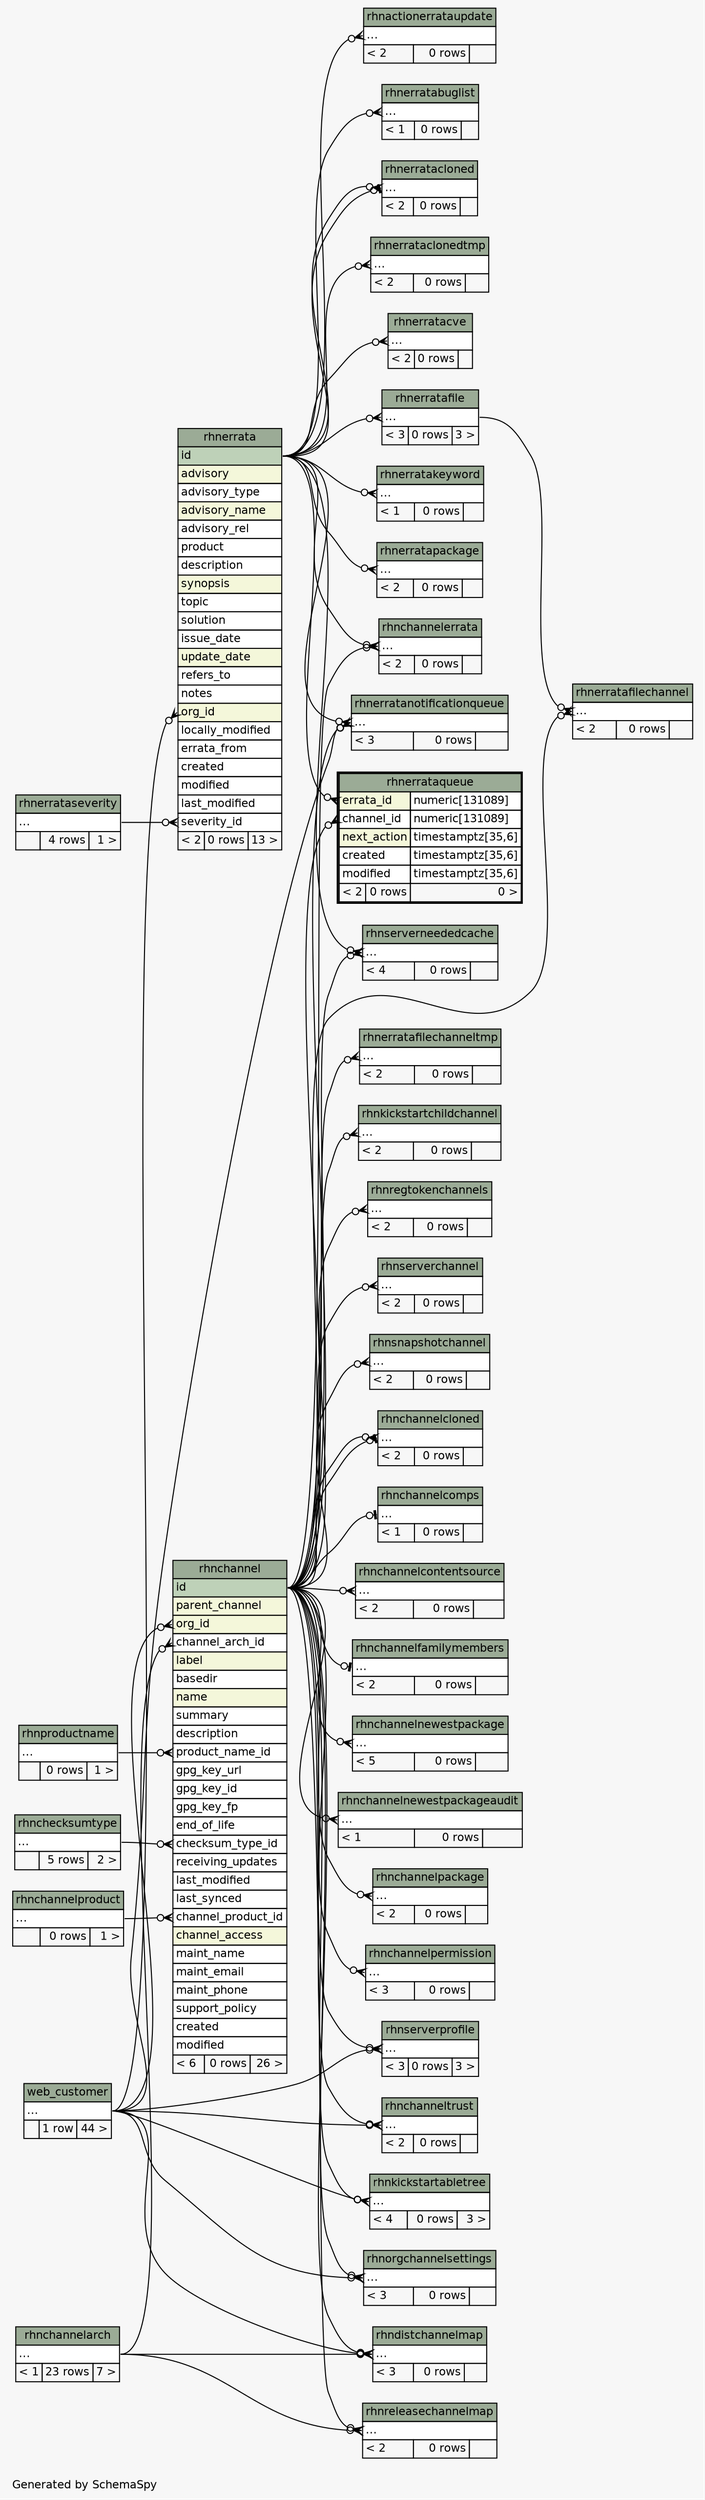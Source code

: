 // dot 2.26.0 on Linux 2.6.32-696.6.3.el6.x86_64
// SchemaSpy rev 590
digraph "twoDegreesRelationshipsDiagram" {
  graph [
    rankdir="RL"
    bgcolor="#f7f7f7"
    label="\nGenerated by SchemaSpy"
    labeljust="l"
    nodesep="0.18"
    ranksep="0.46"
    fontname="Helvetica"
    fontsize="11"
  ];
  node [
    fontname="Helvetica"
    fontsize="11"
    shape="plaintext"
  ];
  edge [
    arrowsize="0.8"
  ];
  "rhnactionerrataupdate":"elipses":w -> "rhnerrata":"id":e [arrowhead=none dir=back arrowtail=crowodot];
  "rhnchannel":"channel_arch_id":w -> "rhnchannelarch":"elipses":e [arrowhead=none dir=back arrowtail=crowodot];
  "rhnchannel":"channel_product_id":w -> "rhnchannelproduct":"elipses":e [arrowhead=none dir=back arrowtail=crowodot];
  "rhnchannel":"checksum_type_id":w -> "rhnchecksumtype":"elipses":e [arrowhead=none dir=back arrowtail=crowodot];
  "rhnchannel":"org_id":w -> "web_customer":"elipses":e [arrowhead=none dir=back arrowtail=crowodot];
  "rhnchannel":"product_name_id":w -> "rhnproductname":"elipses":e [arrowhead=none dir=back arrowtail=crowodot];
  "rhnchannelcloned":"elipses":w -> "rhnchannel":"id":e [arrowhead=none dir=back arrowtail=teeodot];
  "rhnchannelcloned":"elipses":w -> "rhnchannel":"id":e [arrowhead=none dir=back arrowtail=crowodot];
  "rhnchannelcomps":"elipses":w -> "rhnchannel":"id":e [arrowhead=none dir=back arrowtail=teeodot];
  "rhnchannelcontentsource":"elipses":w -> "rhnchannel":"id":e [arrowhead=none dir=back arrowtail=crowodot];
  "rhnchannelerrata":"elipses":w -> "rhnchannel":"id":e [arrowhead=none dir=back arrowtail=crowodot];
  "rhnchannelerrata":"elipses":w -> "rhnerrata":"id":e [arrowhead=none dir=back arrowtail=crowodot];
  "rhnchannelfamilymembers":"elipses":w -> "rhnchannel":"id":e [arrowhead=none dir=back arrowtail=teeodot];
  "rhnchannelnewestpackage":"elipses":w -> "rhnchannel":"id":e [arrowhead=none dir=back arrowtail=crowodot];
  "rhnchannelnewestpackageaudit":"elipses":w -> "rhnchannel":"id":e [arrowhead=none dir=back arrowtail=crowodot];
  "rhnchannelpackage":"elipses":w -> "rhnchannel":"id":e [arrowhead=none dir=back arrowtail=crowodot];
  "rhnchannelpermission":"elipses":w -> "rhnchannel":"id":e [arrowhead=none dir=back arrowtail=crowodot];
  "rhnchanneltrust":"elipses":w -> "rhnchannel":"id":e [arrowhead=none dir=back arrowtail=crowodot];
  "rhnchanneltrust":"elipses":w -> "web_customer":"elipses":e [arrowhead=none dir=back arrowtail=crowodot];
  "rhndistchannelmap":"elipses":w -> "rhnchannelarch":"elipses":e [arrowhead=none dir=back arrowtail=crowodot];
  "rhndistchannelmap":"elipses":w -> "rhnchannel":"id":e [arrowhead=none dir=back arrowtail=crowodot];
  "rhndistchannelmap":"elipses":w -> "web_customer":"elipses":e [arrowhead=none dir=back arrowtail=crowodot];
  "rhnerrata":"org_id":w -> "web_customer":"elipses":e [arrowhead=none dir=back arrowtail=crowodot];
  "rhnerrata":"severity_id":w -> "rhnerrataseverity":"elipses":e [arrowhead=none dir=back arrowtail=crowodot];
  "rhnerratabuglist":"elipses":w -> "rhnerrata":"id":e [arrowhead=none dir=back arrowtail=crowodot];
  "rhnerratacloned":"elipses":w -> "rhnerrata":"id":e [arrowhead=none dir=back arrowtail=teeodot];
  "rhnerratacloned":"elipses":w -> "rhnerrata":"id":e [arrowhead=none dir=back arrowtail=crowodot];
  "rhnerrataclonedtmp":"elipses":w -> "rhnerrata":"id":e [arrowhead=none dir=back arrowtail=crowodot];
  "rhnerratacve":"elipses":w -> "rhnerrata":"id":e [arrowhead=none dir=back arrowtail=crowodot];
  "rhnerratafile":"elipses":w -> "rhnerrata":"id":e [arrowhead=none dir=back arrowtail=crowodot];
  "rhnerratafilechannel":"elipses":w -> "rhnchannel":"id":e [arrowhead=none dir=back arrowtail=crowodot];
  "rhnerratafilechannel":"elipses":w -> "rhnerratafile":"elipses":e [arrowhead=none dir=back arrowtail=crowodot];
  "rhnerratafilechanneltmp":"elipses":w -> "rhnchannel":"id":e [arrowhead=none dir=back arrowtail=crowodot];
  "rhnerratakeyword":"elipses":w -> "rhnerrata":"id":e [arrowhead=none dir=back arrowtail=crowodot];
  "rhnerratanotificationqueue":"elipses":w -> "rhnchannel":"id":e [arrowhead=none dir=back arrowtail=crowodot];
  "rhnerratanotificationqueue":"elipses":w -> "rhnerrata":"id":e [arrowhead=none dir=back arrowtail=crowodot];
  "rhnerratanotificationqueue":"elipses":w -> "web_customer":"elipses":e [arrowhead=none dir=back arrowtail=crowodot];
  "rhnerratapackage":"elipses":w -> "rhnerrata":"id":e [arrowhead=none dir=back arrowtail=crowodot];
  "rhnerrataqueue":"channel_id":w -> "rhnchannel":"id":e [arrowhead=none dir=back arrowtail=crowodot];
  "rhnerrataqueue":"errata_id":w -> "rhnerrata":"id":e [arrowhead=none dir=back arrowtail=crowodot];
  "rhnkickstartabletree":"elipses":w -> "rhnchannel":"id":e [arrowhead=none dir=back arrowtail=crowodot];
  "rhnkickstartabletree":"elipses":w -> "web_customer":"elipses":e [arrowhead=none dir=back arrowtail=crowodot];
  "rhnkickstartchildchannel":"elipses":w -> "rhnchannel":"id":e [arrowhead=none dir=back arrowtail=crowodot];
  "rhnorgchannelsettings":"elipses":w -> "rhnchannel":"id":e [arrowhead=none dir=back arrowtail=crowodot];
  "rhnorgchannelsettings":"elipses":w -> "web_customer":"elipses":e [arrowhead=none dir=back arrowtail=crowodot];
  "rhnregtokenchannels":"elipses":w -> "rhnchannel":"id":e [arrowhead=none dir=back arrowtail=crowodot];
  "rhnreleasechannelmap":"elipses":w -> "rhnchannelarch":"elipses":e [arrowhead=none dir=back arrowtail=crowodot];
  "rhnreleasechannelmap":"elipses":w -> "rhnchannel":"id":e [arrowhead=none dir=back arrowtail=crowodot];
  "rhnserverchannel":"elipses":w -> "rhnchannel":"id":e [arrowhead=none dir=back arrowtail=crowodot];
  "rhnserverneededcache":"elipses":w -> "rhnchannel":"id":e [arrowhead=none dir=back arrowtail=crowodot];
  "rhnserverneededcache":"elipses":w -> "rhnerrata":"id":e [arrowhead=none dir=back arrowtail=crowodot];
  "rhnserverprofile":"elipses":w -> "rhnchannel":"id":e [arrowhead=none dir=back arrowtail=crowodot];
  "rhnserverprofile":"elipses":w -> "web_customer":"elipses":e [arrowhead=none dir=back arrowtail=crowodot];
  "rhnsnapshotchannel":"elipses":w -> "rhnchannel":"id":e [arrowhead=none dir=back arrowtail=crowodot];
  "rhnactionerrataupdate" [
    label=<
    <TABLE BORDER="0" CELLBORDER="1" CELLSPACING="0" BGCOLOR="#ffffff">
      <TR><TD COLSPAN="3" BGCOLOR="#9bab96" ALIGN="CENTER">rhnactionerrataupdate</TD></TR>
      <TR><TD PORT="elipses" COLSPAN="3" ALIGN="LEFT">...</TD></TR>
      <TR><TD ALIGN="LEFT" BGCOLOR="#f7f7f7">&lt; 2</TD><TD ALIGN="RIGHT" BGCOLOR="#f7f7f7">0 rows</TD><TD ALIGN="RIGHT" BGCOLOR="#f7f7f7">  </TD></TR>
    </TABLE>>
    URL="rhnactionerrataupdate.html"
    tooltip="rhnactionerrataupdate"
  ];
  "rhnchannel" [
    label=<
    <TABLE BORDER="0" CELLBORDER="1" CELLSPACING="0" BGCOLOR="#ffffff">
      <TR><TD COLSPAN="3" BGCOLOR="#9bab96" ALIGN="CENTER">rhnchannel</TD></TR>
      <TR><TD PORT="id" COLSPAN="3" BGCOLOR="#bed1b8" ALIGN="LEFT">id</TD></TR>
      <TR><TD PORT="parent_channel" COLSPAN="3" BGCOLOR="#f4f7da" ALIGN="LEFT">parent_channel</TD></TR>
      <TR><TD PORT="org_id" COLSPAN="3" BGCOLOR="#f4f7da" ALIGN="LEFT">org_id</TD></TR>
      <TR><TD PORT="channel_arch_id" COLSPAN="3" ALIGN="LEFT">channel_arch_id</TD></TR>
      <TR><TD PORT="label" COLSPAN="3" BGCOLOR="#f4f7da" ALIGN="LEFT">label</TD></TR>
      <TR><TD PORT="basedir" COLSPAN="3" ALIGN="LEFT">basedir</TD></TR>
      <TR><TD PORT="name" COLSPAN="3" BGCOLOR="#f4f7da" ALIGN="LEFT">name</TD></TR>
      <TR><TD PORT="summary" COLSPAN="3" ALIGN="LEFT">summary</TD></TR>
      <TR><TD PORT="description" COLSPAN="3" ALIGN="LEFT">description</TD></TR>
      <TR><TD PORT="product_name_id" COLSPAN="3" ALIGN="LEFT">product_name_id</TD></TR>
      <TR><TD PORT="gpg_key_url" COLSPAN="3" ALIGN="LEFT">gpg_key_url</TD></TR>
      <TR><TD PORT="gpg_key_id" COLSPAN="3" ALIGN="LEFT">gpg_key_id</TD></TR>
      <TR><TD PORT="gpg_key_fp" COLSPAN="3" ALIGN="LEFT">gpg_key_fp</TD></TR>
      <TR><TD PORT="end_of_life" COLSPAN="3" ALIGN="LEFT">end_of_life</TD></TR>
      <TR><TD PORT="checksum_type_id" COLSPAN="3" ALIGN="LEFT">checksum_type_id</TD></TR>
      <TR><TD PORT="receiving_updates" COLSPAN="3" ALIGN="LEFT">receiving_updates</TD></TR>
      <TR><TD PORT="last_modified" COLSPAN="3" ALIGN="LEFT">last_modified</TD></TR>
      <TR><TD PORT="last_synced" COLSPAN="3" ALIGN="LEFT">last_synced</TD></TR>
      <TR><TD PORT="channel_product_id" COLSPAN="3" ALIGN="LEFT">channel_product_id</TD></TR>
      <TR><TD PORT="channel_access" COLSPAN="3" BGCOLOR="#f4f7da" ALIGN="LEFT">channel_access</TD></TR>
      <TR><TD PORT="maint_name" COLSPAN="3" ALIGN="LEFT">maint_name</TD></TR>
      <TR><TD PORT="maint_email" COLSPAN="3" ALIGN="LEFT">maint_email</TD></TR>
      <TR><TD PORT="maint_phone" COLSPAN="3" ALIGN="LEFT">maint_phone</TD></TR>
      <TR><TD PORT="support_policy" COLSPAN="3" ALIGN="LEFT">support_policy</TD></TR>
      <TR><TD PORT="created" COLSPAN="3" ALIGN="LEFT">created</TD></TR>
      <TR><TD PORT="modified" COLSPAN="3" ALIGN="LEFT">modified</TD></TR>
      <TR><TD ALIGN="LEFT" BGCOLOR="#f7f7f7">&lt; 6</TD><TD ALIGN="RIGHT" BGCOLOR="#f7f7f7">0 rows</TD><TD ALIGN="RIGHT" BGCOLOR="#f7f7f7">26 &gt;</TD></TR>
    </TABLE>>
    URL="rhnchannel.html"
    tooltip="rhnchannel"
  ];
  "rhnchannelarch" [
    label=<
    <TABLE BORDER="0" CELLBORDER="1" CELLSPACING="0" BGCOLOR="#ffffff">
      <TR><TD COLSPAN="3" BGCOLOR="#9bab96" ALIGN="CENTER">rhnchannelarch</TD></TR>
      <TR><TD PORT="elipses" COLSPAN="3" ALIGN="LEFT">...</TD></TR>
      <TR><TD ALIGN="LEFT" BGCOLOR="#f7f7f7">&lt; 1</TD><TD ALIGN="RIGHT" BGCOLOR="#f7f7f7">23 rows</TD><TD ALIGN="RIGHT" BGCOLOR="#f7f7f7">7 &gt;</TD></TR>
    </TABLE>>
    URL="rhnchannelarch.html"
    tooltip="rhnchannelarch"
  ];
  "rhnchannelcloned" [
    label=<
    <TABLE BORDER="0" CELLBORDER="1" CELLSPACING="0" BGCOLOR="#ffffff">
      <TR><TD COLSPAN="3" BGCOLOR="#9bab96" ALIGN="CENTER">rhnchannelcloned</TD></TR>
      <TR><TD PORT="elipses" COLSPAN="3" ALIGN="LEFT">...</TD></TR>
      <TR><TD ALIGN="LEFT" BGCOLOR="#f7f7f7">&lt; 2</TD><TD ALIGN="RIGHT" BGCOLOR="#f7f7f7">0 rows</TD><TD ALIGN="RIGHT" BGCOLOR="#f7f7f7">  </TD></TR>
    </TABLE>>
    URL="rhnchannelcloned.html"
    tooltip="rhnchannelcloned"
  ];
  "rhnchannelcomps" [
    label=<
    <TABLE BORDER="0" CELLBORDER="1" CELLSPACING="0" BGCOLOR="#ffffff">
      <TR><TD COLSPAN="3" BGCOLOR="#9bab96" ALIGN="CENTER">rhnchannelcomps</TD></TR>
      <TR><TD PORT="elipses" COLSPAN="3" ALIGN="LEFT">...</TD></TR>
      <TR><TD ALIGN="LEFT" BGCOLOR="#f7f7f7">&lt; 1</TD><TD ALIGN="RIGHT" BGCOLOR="#f7f7f7">0 rows</TD><TD ALIGN="RIGHT" BGCOLOR="#f7f7f7">  </TD></TR>
    </TABLE>>
    URL="rhnchannelcomps.html"
    tooltip="rhnchannelcomps"
  ];
  "rhnchannelcontentsource" [
    label=<
    <TABLE BORDER="0" CELLBORDER="1" CELLSPACING="0" BGCOLOR="#ffffff">
      <TR><TD COLSPAN="3" BGCOLOR="#9bab96" ALIGN="CENTER">rhnchannelcontentsource</TD></TR>
      <TR><TD PORT="elipses" COLSPAN="3" ALIGN="LEFT">...</TD></TR>
      <TR><TD ALIGN="LEFT" BGCOLOR="#f7f7f7">&lt; 2</TD><TD ALIGN="RIGHT" BGCOLOR="#f7f7f7">0 rows</TD><TD ALIGN="RIGHT" BGCOLOR="#f7f7f7">  </TD></TR>
    </TABLE>>
    URL="rhnchannelcontentsource.html"
    tooltip="rhnchannelcontentsource"
  ];
  "rhnchannelerrata" [
    label=<
    <TABLE BORDER="0" CELLBORDER="1" CELLSPACING="0" BGCOLOR="#ffffff">
      <TR><TD COLSPAN="3" BGCOLOR="#9bab96" ALIGN="CENTER">rhnchannelerrata</TD></TR>
      <TR><TD PORT="elipses" COLSPAN="3" ALIGN="LEFT">...</TD></TR>
      <TR><TD ALIGN="LEFT" BGCOLOR="#f7f7f7">&lt; 2</TD><TD ALIGN="RIGHT" BGCOLOR="#f7f7f7">0 rows</TD><TD ALIGN="RIGHT" BGCOLOR="#f7f7f7">  </TD></TR>
    </TABLE>>
    URL="rhnchannelerrata.html"
    tooltip="rhnchannelerrata"
  ];
  "rhnchannelfamilymembers" [
    label=<
    <TABLE BORDER="0" CELLBORDER="1" CELLSPACING="0" BGCOLOR="#ffffff">
      <TR><TD COLSPAN="3" BGCOLOR="#9bab96" ALIGN="CENTER">rhnchannelfamilymembers</TD></TR>
      <TR><TD PORT="elipses" COLSPAN="3" ALIGN="LEFT">...</TD></TR>
      <TR><TD ALIGN="LEFT" BGCOLOR="#f7f7f7">&lt; 2</TD><TD ALIGN="RIGHT" BGCOLOR="#f7f7f7">0 rows</TD><TD ALIGN="RIGHT" BGCOLOR="#f7f7f7">  </TD></TR>
    </TABLE>>
    URL="rhnchannelfamilymembers.html"
    tooltip="rhnchannelfamilymembers"
  ];
  "rhnchannelnewestpackage" [
    label=<
    <TABLE BORDER="0" CELLBORDER="1" CELLSPACING="0" BGCOLOR="#ffffff">
      <TR><TD COLSPAN="3" BGCOLOR="#9bab96" ALIGN="CENTER">rhnchannelnewestpackage</TD></TR>
      <TR><TD PORT="elipses" COLSPAN="3" ALIGN="LEFT">...</TD></TR>
      <TR><TD ALIGN="LEFT" BGCOLOR="#f7f7f7">&lt; 5</TD><TD ALIGN="RIGHT" BGCOLOR="#f7f7f7">0 rows</TD><TD ALIGN="RIGHT" BGCOLOR="#f7f7f7">  </TD></TR>
    </TABLE>>
    URL="rhnchannelnewestpackage.html"
    tooltip="rhnchannelnewestpackage"
  ];
  "rhnchannelnewestpackageaudit" [
    label=<
    <TABLE BORDER="0" CELLBORDER="1" CELLSPACING="0" BGCOLOR="#ffffff">
      <TR><TD COLSPAN="3" BGCOLOR="#9bab96" ALIGN="CENTER">rhnchannelnewestpackageaudit</TD></TR>
      <TR><TD PORT="elipses" COLSPAN="3" ALIGN="LEFT">...</TD></TR>
      <TR><TD ALIGN="LEFT" BGCOLOR="#f7f7f7">&lt; 1</TD><TD ALIGN="RIGHT" BGCOLOR="#f7f7f7">0 rows</TD><TD ALIGN="RIGHT" BGCOLOR="#f7f7f7">  </TD></TR>
    </TABLE>>
    URL="rhnchannelnewestpackageaudit.html"
    tooltip="rhnchannelnewestpackageaudit"
  ];
  "rhnchannelpackage" [
    label=<
    <TABLE BORDER="0" CELLBORDER="1" CELLSPACING="0" BGCOLOR="#ffffff">
      <TR><TD COLSPAN="3" BGCOLOR="#9bab96" ALIGN="CENTER">rhnchannelpackage</TD></TR>
      <TR><TD PORT="elipses" COLSPAN="3" ALIGN="LEFT">...</TD></TR>
      <TR><TD ALIGN="LEFT" BGCOLOR="#f7f7f7">&lt; 2</TD><TD ALIGN="RIGHT" BGCOLOR="#f7f7f7">0 rows</TD><TD ALIGN="RIGHT" BGCOLOR="#f7f7f7">  </TD></TR>
    </TABLE>>
    URL="rhnchannelpackage.html"
    tooltip="rhnchannelpackage"
  ];
  "rhnchannelpermission" [
    label=<
    <TABLE BORDER="0" CELLBORDER="1" CELLSPACING="0" BGCOLOR="#ffffff">
      <TR><TD COLSPAN="3" BGCOLOR="#9bab96" ALIGN="CENTER">rhnchannelpermission</TD></TR>
      <TR><TD PORT="elipses" COLSPAN="3" ALIGN="LEFT">...</TD></TR>
      <TR><TD ALIGN="LEFT" BGCOLOR="#f7f7f7">&lt; 3</TD><TD ALIGN="RIGHT" BGCOLOR="#f7f7f7">0 rows</TD><TD ALIGN="RIGHT" BGCOLOR="#f7f7f7">  </TD></TR>
    </TABLE>>
    URL="rhnchannelpermission.html"
    tooltip="rhnchannelpermission"
  ];
  "rhnchannelproduct" [
    label=<
    <TABLE BORDER="0" CELLBORDER="1" CELLSPACING="0" BGCOLOR="#ffffff">
      <TR><TD COLSPAN="3" BGCOLOR="#9bab96" ALIGN="CENTER">rhnchannelproduct</TD></TR>
      <TR><TD PORT="elipses" COLSPAN="3" ALIGN="LEFT">...</TD></TR>
      <TR><TD ALIGN="LEFT" BGCOLOR="#f7f7f7">  </TD><TD ALIGN="RIGHT" BGCOLOR="#f7f7f7">0 rows</TD><TD ALIGN="RIGHT" BGCOLOR="#f7f7f7">1 &gt;</TD></TR>
    </TABLE>>
    URL="rhnchannelproduct.html"
    tooltip="rhnchannelproduct"
  ];
  "rhnchanneltrust" [
    label=<
    <TABLE BORDER="0" CELLBORDER="1" CELLSPACING="0" BGCOLOR="#ffffff">
      <TR><TD COLSPAN="3" BGCOLOR="#9bab96" ALIGN="CENTER">rhnchanneltrust</TD></TR>
      <TR><TD PORT="elipses" COLSPAN="3" ALIGN="LEFT">...</TD></TR>
      <TR><TD ALIGN="LEFT" BGCOLOR="#f7f7f7">&lt; 2</TD><TD ALIGN="RIGHT" BGCOLOR="#f7f7f7">0 rows</TD><TD ALIGN="RIGHT" BGCOLOR="#f7f7f7">  </TD></TR>
    </TABLE>>
    URL="rhnchanneltrust.html"
    tooltip="rhnchanneltrust"
  ];
  "rhnchecksumtype" [
    label=<
    <TABLE BORDER="0" CELLBORDER="1" CELLSPACING="0" BGCOLOR="#ffffff">
      <TR><TD COLSPAN="3" BGCOLOR="#9bab96" ALIGN="CENTER">rhnchecksumtype</TD></TR>
      <TR><TD PORT="elipses" COLSPAN="3" ALIGN="LEFT">...</TD></TR>
      <TR><TD ALIGN="LEFT" BGCOLOR="#f7f7f7">  </TD><TD ALIGN="RIGHT" BGCOLOR="#f7f7f7">5 rows</TD><TD ALIGN="RIGHT" BGCOLOR="#f7f7f7">2 &gt;</TD></TR>
    </TABLE>>
    URL="rhnchecksumtype.html"
    tooltip="rhnchecksumtype"
  ];
  "rhndistchannelmap" [
    label=<
    <TABLE BORDER="0" CELLBORDER="1" CELLSPACING="0" BGCOLOR="#ffffff">
      <TR><TD COLSPAN="3" BGCOLOR="#9bab96" ALIGN="CENTER">rhndistchannelmap</TD></TR>
      <TR><TD PORT="elipses" COLSPAN="3" ALIGN="LEFT">...</TD></TR>
      <TR><TD ALIGN="LEFT" BGCOLOR="#f7f7f7">&lt; 3</TD><TD ALIGN="RIGHT" BGCOLOR="#f7f7f7">0 rows</TD><TD ALIGN="RIGHT" BGCOLOR="#f7f7f7">  </TD></TR>
    </TABLE>>
    URL="rhndistchannelmap.html"
    tooltip="rhndistchannelmap"
  ];
  "rhnerrata" [
    label=<
    <TABLE BORDER="0" CELLBORDER="1" CELLSPACING="0" BGCOLOR="#ffffff">
      <TR><TD COLSPAN="3" BGCOLOR="#9bab96" ALIGN="CENTER">rhnerrata</TD></TR>
      <TR><TD PORT="id" COLSPAN="3" BGCOLOR="#bed1b8" ALIGN="LEFT">id</TD></TR>
      <TR><TD PORT="advisory" COLSPAN="3" BGCOLOR="#f4f7da" ALIGN="LEFT">advisory</TD></TR>
      <TR><TD PORT="advisory_type" COLSPAN="3" ALIGN="LEFT">advisory_type</TD></TR>
      <TR><TD PORT="advisory_name" COLSPAN="3" BGCOLOR="#f4f7da" ALIGN="LEFT">advisory_name</TD></TR>
      <TR><TD PORT="advisory_rel" COLSPAN="3" ALIGN="LEFT">advisory_rel</TD></TR>
      <TR><TD PORT="product" COLSPAN="3" ALIGN="LEFT">product</TD></TR>
      <TR><TD PORT="description" COLSPAN="3" ALIGN="LEFT">description</TD></TR>
      <TR><TD PORT="synopsis" COLSPAN="3" BGCOLOR="#f4f7da" ALIGN="LEFT">synopsis</TD></TR>
      <TR><TD PORT="topic" COLSPAN="3" ALIGN="LEFT">topic</TD></TR>
      <TR><TD PORT="solution" COLSPAN="3" ALIGN="LEFT">solution</TD></TR>
      <TR><TD PORT="issue_date" COLSPAN="3" ALIGN="LEFT">issue_date</TD></TR>
      <TR><TD PORT="update_date" COLSPAN="3" BGCOLOR="#f4f7da" ALIGN="LEFT">update_date</TD></TR>
      <TR><TD PORT="refers_to" COLSPAN="3" ALIGN="LEFT">refers_to</TD></TR>
      <TR><TD PORT="notes" COLSPAN="3" ALIGN="LEFT">notes</TD></TR>
      <TR><TD PORT="org_id" COLSPAN="3" BGCOLOR="#f4f7da" ALIGN="LEFT">org_id</TD></TR>
      <TR><TD PORT="locally_modified" COLSPAN="3" ALIGN="LEFT">locally_modified</TD></TR>
      <TR><TD PORT="errata_from" COLSPAN="3" ALIGN="LEFT">errata_from</TD></TR>
      <TR><TD PORT="created" COLSPAN="3" ALIGN="LEFT">created</TD></TR>
      <TR><TD PORT="modified" COLSPAN="3" ALIGN="LEFT">modified</TD></TR>
      <TR><TD PORT="last_modified" COLSPAN="3" ALIGN="LEFT">last_modified</TD></TR>
      <TR><TD PORT="severity_id" COLSPAN="3" ALIGN="LEFT">severity_id</TD></TR>
      <TR><TD ALIGN="LEFT" BGCOLOR="#f7f7f7">&lt; 2</TD><TD ALIGN="RIGHT" BGCOLOR="#f7f7f7">0 rows</TD><TD ALIGN="RIGHT" BGCOLOR="#f7f7f7">13 &gt;</TD></TR>
    </TABLE>>
    URL="rhnerrata.html"
    tooltip="rhnerrata"
  ];
  "rhnerratabuglist" [
    label=<
    <TABLE BORDER="0" CELLBORDER="1" CELLSPACING="0" BGCOLOR="#ffffff">
      <TR><TD COLSPAN="3" BGCOLOR="#9bab96" ALIGN="CENTER">rhnerratabuglist</TD></TR>
      <TR><TD PORT="elipses" COLSPAN="3" ALIGN="LEFT">...</TD></TR>
      <TR><TD ALIGN="LEFT" BGCOLOR="#f7f7f7">&lt; 1</TD><TD ALIGN="RIGHT" BGCOLOR="#f7f7f7">0 rows</TD><TD ALIGN="RIGHT" BGCOLOR="#f7f7f7">  </TD></TR>
    </TABLE>>
    URL="rhnerratabuglist.html"
    tooltip="rhnerratabuglist"
  ];
  "rhnerratacloned" [
    label=<
    <TABLE BORDER="0" CELLBORDER="1" CELLSPACING="0" BGCOLOR="#ffffff">
      <TR><TD COLSPAN="3" BGCOLOR="#9bab96" ALIGN="CENTER">rhnerratacloned</TD></TR>
      <TR><TD PORT="elipses" COLSPAN="3" ALIGN="LEFT">...</TD></TR>
      <TR><TD ALIGN="LEFT" BGCOLOR="#f7f7f7">&lt; 2</TD><TD ALIGN="RIGHT" BGCOLOR="#f7f7f7">0 rows</TD><TD ALIGN="RIGHT" BGCOLOR="#f7f7f7">  </TD></TR>
    </TABLE>>
    URL="rhnerratacloned.html"
    tooltip="rhnerratacloned"
  ];
  "rhnerrataclonedtmp" [
    label=<
    <TABLE BORDER="0" CELLBORDER="1" CELLSPACING="0" BGCOLOR="#ffffff">
      <TR><TD COLSPAN="3" BGCOLOR="#9bab96" ALIGN="CENTER">rhnerrataclonedtmp</TD></TR>
      <TR><TD PORT="elipses" COLSPAN="3" ALIGN="LEFT">...</TD></TR>
      <TR><TD ALIGN="LEFT" BGCOLOR="#f7f7f7">&lt; 2</TD><TD ALIGN="RIGHT" BGCOLOR="#f7f7f7">0 rows</TD><TD ALIGN="RIGHT" BGCOLOR="#f7f7f7">  </TD></TR>
    </TABLE>>
    URL="rhnerrataclonedtmp.html"
    tooltip="rhnerrataclonedtmp"
  ];
  "rhnerratacve" [
    label=<
    <TABLE BORDER="0" CELLBORDER="1" CELLSPACING="0" BGCOLOR="#ffffff">
      <TR><TD COLSPAN="3" BGCOLOR="#9bab96" ALIGN="CENTER">rhnerratacve</TD></TR>
      <TR><TD PORT="elipses" COLSPAN="3" ALIGN="LEFT">...</TD></TR>
      <TR><TD ALIGN="LEFT" BGCOLOR="#f7f7f7">&lt; 2</TD><TD ALIGN="RIGHT" BGCOLOR="#f7f7f7">0 rows</TD><TD ALIGN="RIGHT" BGCOLOR="#f7f7f7">  </TD></TR>
    </TABLE>>
    URL="rhnerratacve.html"
    tooltip="rhnerratacve"
  ];
  "rhnerratafile" [
    label=<
    <TABLE BORDER="0" CELLBORDER="1" CELLSPACING="0" BGCOLOR="#ffffff">
      <TR><TD COLSPAN="3" BGCOLOR="#9bab96" ALIGN="CENTER">rhnerratafile</TD></TR>
      <TR><TD PORT="elipses" COLSPAN="3" ALIGN="LEFT">...</TD></TR>
      <TR><TD ALIGN="LEFT" BGCOLOR="#f7f7f7">&lt; 3</TD><TD ALIGN="RIGHT" BGCOLOR="#f7f7f7">0 rows</TD><TD ALIGN="RIGHT" BGCOLOR="#f7f7f7">3 &gt;</TD></TR>
    </TABLE>>
    URL="rhnerratafile.html"
    tooltip="rhnerratafile"
  ];
  "rhnerratafilechannel" [
    label=<
    <TABLE BORDER="0" CELLBORDER="1" CELLSPACING="0" BGCOLOR="#ffffff">
      <TR><TD COLSPAN="3" BGCOLOR="#9bab96" ALIGN="CENTER">rhnerratafilechannel</TD></TR>
      <TR><TD PORT="elipses" COLSPAN="3" ALIGN="LEFT">...</TD></TR>
      <TR><TD ALIGN="LEFT" BGCOLOR="#f7f7f7">&lt; 2</TD><TD ALIGN="RIGHT" BGCOLOR="#f7f7f7">0 rows</TD><TD ALIGN="RIGHT" BGCOLOR="#f7f7f7">  </TD></TR>
    </TABLE>>
    URL="rhnerratafilechannel.html"
    tooltip="rhnerratafilechannel"
  ];
  "rhnerratafilechanneltmp" [
    label=<
    <TABLE BORDER="0" CELLBORDER="1" CELLSPACING="0" BGCOLOR="#ffffff">
      <TR><TD COLSPAN="3" BGCOLOR="#9bab96" ALIGN="CENTER">rhnerratafilechanneltmp</TD></TR>
      <TR><TD PORT="elipses" COLSPAN="3" ALIGN="LEFT">...</TD></TR>
      <TR><TD ALIGN="LEFT" BGCOLOR="#f7f7f7">&lt; 2</TD><TD ALIGN="RIGHT" BGCOLOR="#f7f7f7">0 rows</TD><TD ALIGN="RIGHT" BGCOLOR="#f7f7f7">  </TD></TR>
    </TABLE>>
    URL="rhnerratafilechanneltmp.html"
    tooltip="rhnerratafilechanneltmp"
  ];
  "rhnerratakeyword" [
    label=<
    <TABLE BORDER="0" CELLBORDER="1" CELLSPACING="0" BGCOLOR="#ffffff">
      <TR><TD COLSPAN="3" BGCOLOR="#9bab96" ALIGN="CENTER">rhnerratakeyword</TD></TR>
      <TR><TD PORT="elipses" COLSPAN="3" ALIGN="LEFT">...</TD></TR>
      <TR><TD ALIGN="LEFT" BGCOLOR="#f7f7f7">&lt; 1</TD><TD ALIGN="RIGHT" BGCOLOR="#f7f7f7">0 rows</TD><TD ALIGN="RIGHT" BGCOLOR="#f7f7f7">  </TD></TR>
    </TABLE>>
    URL="rhnerratakeyword.html"
    tooltip="rhnerratakeyword"
  ];
  "rhnerratanotificationqueue" [
    label=<
    <TABLE BORDER="0" CELLBORDER="1" CELLSPACING="0" BGCOLOR="#ffffff">
      <TR><TD COLSPAN="3" BGCOLOR="#9bab96" ALIGN="CENTER">rhnerratanotificationqueue</TD></TR>
      <TR><TD PORT="elipses" COLSPAN="3" ALIGN="LEFT">...</TD></TR>
      <TR><TD ALIGN="LEFT" BGCOLOR="#f7f7f7">&lt; 3</TD><TD ALIGN="RIGHT" BGCOLOR="#f7f7f7">0 rows</TD><TD ALIGN="RIGHT" BGCOLOR="#f7f7f7">  </TD></TR>
    </TABLE>>
    URL="rhnerratanotificationqueue.html"
    tooltip="rhnerratanotificationqueue"
  ];
  "rhnerratapackage" [
    label=<
    <TABLE BORDER="0" CELLBORDER="1" CELLSPACING="0" BGCOLOR="#ffffff">
      <TR><TD COLSPAN="3" BGCOLOR="#9bab96" ALIGN="CENTER">rhnerratapackage</TD></TR>
      <TR><TD PORT="elipses" COLSPAN="3" ALIGN="LEFT">...</TD></TR>
      <TR><TD ALIGN="LEFT" BGCOLOR="#f7f7f7">&lt; 2</TD><TD ALIGN="RIGHT" BGCOLOR="#f7f7f7">0 rows</TD><TD ALIGN="RIGHT" BGCOLOR="#f7f7f7">  </TD></TR>
    </TABLE>>
    URL="rhnerratapackage.html"
    tooltip="rhnerratapackage"
  ];
  "rhnerrataqueue" [
    label=<
    <TABLE BORDER="2" CELLBORDER="1" CELLSPACING="0" BGCOLOR="#ffffff">
      <TR><TD COLSPAN="3" BGCOLOR="#9bab96" ALIGN="CENTER">rhnerrataqueue</TD></TR>
      <TR><TD PORT="errata_id" COLSPAN="2" BGCOLOR="#f4f7da" ALIGN="LEFT">errata_id</TD><TD PORT="errata_id.type" ALIGN="LEFT">numeric[131089]</TD></TR>
      <TR><TD PORT="channel_id" COLSPAN="2" ALIGN="LEFT">channel_id</TD><TD PORT="channel_id.type" ALIGN="LEFT">numeric[131089]</TD></TR>
      <TR><TD PORT="next_action" COLSPAN="2" BGCOLOR="#f4f7da" ALIGN="LEFT">next_action</TD><TD PORT="next_action.type" ALIGN="LEFT">timestamptz[35,6]</TD></TR>
      <TR><TD PORT="created" COLSPAN="2" ALIGN="LEFT">created</TD><TD PORT="created.type" ALIGN="LEFT">timestamptz[35,6]</TD></TR>
      <TR><TD PORT="modified" COLSPAN="2" ALIGN="LEFT">modified</TD><TD PORT="modified.type" ALIGN="LEFT">timestamptz[35,6]</TD></TR>
      <TR><TD ALIGN="LEFT" BGCOLOR="#f7f7f7">&lt; 2</TD><TD ALIGN="RIGHT" BGCOLOR="#f7f7f7">0 rows</TD><TD ALIGN="RIGHT" BGCOLOR="#f7f7f7">0 &gt;</TD></TR>
    </TABLE>>
    URL="rhnerrataqueue.html"
    tooltip="rhnerrataqueue"
  ];
  "rhnerrataseverity" [
    label=<
    <TABLE BORDER="0" CELLBORDER="1" CELLSPACING="0" BGCOLOR="#ffffff">
      <TR><TD COLSPAN="3" BGCOLOR="#9bab96" ALIGN="CENTER">rhnerrataseverity</TD></TR>
      <TR><TD PORT="elipses" COLSPAN="3" ALIGN="LEFT">...</TD></TR>
      <TR><TD ALIGN="LEFT" BGCOLOR="#f7f7f7">  </TD><TD ALIGN="RIGHT" BGCOLOR="#f7f7f7">4 rows</TD><TD ALIGN="RIGHT" BGCOLOR="#f7f7f7">1 &gt;</TD></TR>
    </TABLE>>
    URL="rhnerrataseverity.html"
    tooltip="rhnerrataseverity"
  ];
  "rhnkickstartabletree" [
    label=<
    <TABLE BORDER="0" CELLBORDER="1" CELLSPACING="0" BGCOLOR="#ffffff">
      <TR><TD COLSPAN="3" BGCOLOR="#9bab96" ALIGN="CENTER">rhnkickstartabletree</TD></TR>
      <TR><TD PORT="elipses" COLSPAN="3" ALIGN="LEFT">...</TD></TR>
      <TR><TD ALIGN="LEFT" BGCOLOR="#f7f7f7">&lt; 4</TD><TD ALIGN="RIGHT" BGCOLOR="#f7f7f7">0 rows</TD><TD ALIGN="RIGHT" BGCOLOR="#f7f7f7">3 &gt;</TD></TR>
    </TABLE>>
    URL="rhnkickstartabletree.html"
    tooltip="rhnkickstartabletree"
  ];
  "rhnkickstartchildchannel" [
    label=<
    <TABLE BORDER="0" CELLBORDER="1" CELLSPACING="0" BGCOLOR="#ffffff">
      <TR><TD COLSPAN="3" BGCOLOR="#9bab96" ALIGN="CENTER">rhnkickstartchildchannel</TD></TR>
      <TR><TD PORT="elipses" COLSPAN="3" ALIGN="LEFT">...</TD></TR>
      <TR><TD ALIGN="LEFT" BGCOLOR="#f7f7f7">&lt; 2</TD><TD ALIGN="RIGHT" BGCOLOR="#f7f7f7">0 rows</TD><TD ALIGN="RIGHT" BGCOLOR="#f7f7f7">  </TD></TR>
    </TABLE>>
    URL="rhnkickstartchildchannel.html"
    tooltip="rhnkickstartchildchannel"
  ];
  "rhnorgchannelsettings" [
    label=<
    <TABLE BORDER="0" CELLBORDER="1" CELLSPACING="0" BGCOLOR="#ffffff">
      <TR><TD COLSPAN="3" BGCOLOR="#9bab96" ALIGN="CENTER">rhnorgchannelsettings</TD></TR>
      <TR><TD PORT="elipses" COLSPAN="3" ALIGN="LEFT">...</TD></TR>
      <TR><TD ALIGN="LEFT" BGCOLOR="#f7f7f7">&lt; 3</TD><TD ALIGN="RIGHT" BGCOLOR="#f7f7f7">0 rows</TD><TD ALIGN="RIGHT" BGCOLOR="#f7f7f7">  </TD></TR>
    </TABLE>>
    URL="rhnorgchannelsettings.html"
    tooltip="rhnorgchannelsettings"
  ];
  "rhnproductname" [
    label=<
    <TABLE BORDER="0" CELLBORDER="1" CELLSPACING="0" BGCOLOR="#ffffff">
      <TR><TD COLSPAN="3" BGCOLOR="#9bab96" ALIGN="CENTER">rhnproductname</TD></TR>
      <TR><TD PORT="elipses" COLSPAN="3" ALIGN="LEFT">...</TD></TR>
      <TR><TD ALIGN="LEFT" BGCOLOR="#f7f7f7">  </TD><TD ALIGN="RIGHT" BGCOLOR="#f7f7f7">0 rows</TD><TD ALIGN="RIGHT" BGCOLOR="#f7f7f7">1 &gt;</TD></TR>
    </TABLE>>
    URL="rhnproductname.html"
    tooltip="rhnproductname"
  ];
  "rhnregtokenchannels" [
    label=<
    <TABLE BORDER="0" CELLBORDER="1" CELLSPACING="0" BGCOLOR="#ffffff">
      <TR><TD COLSPAN="3" BGCOLOR="#9bab96" ALIGN="CENTER">rhnregtokenchannels</TD></TR>
      <TR><TD PORT="elipses" COLSPAN="3" ALIGN="LEFT">...</TD></TR>
      <TR><TD ALIGN="LEFT" BGCOLOR="#f7f7f7">&lt; 2</TD><TD ALIGN="RIGHT" BGCOLOR="#f7f7f7">0 rows</TD><TD ALIGN="RIGHT" BGCOLOR="#f7f7f7">  </TD></TR>
    </TABLE>>
    URL="rhnregtokenchannels.html"
    tooltip="rhnregtokenchannels"
  ];
  "rhnreleasechannelmap" [
    label=<
    <TABLE BORDER="0" CELLBORDER="1" CELLSPACING="0" BGCOLOR="#ffffff">
      <TR><TD COLSPAN="3" BGCOLOR="#9bab96" ALIGN="CENTER">rhnreleasechannelmap</TD></TR>
      <TR><TD PORT="elipses" COLSPAN="3" ALIGN="LEFT">...</TD></TR>
      <TR><TD ALIGN="LEFT" BGCOLOR="#f7f7f7">&lt; 2</TD><TD ALIGN="RIGHT" BGCOLOR="#f7f7f7">0 rows</TD><TD ALIGN="RIGHT" BGCOLOR="#f7f7f7">  </TD></TR>
    </TABLE>>
    URL="rhnreleasechannelmap.html"
    tooltip="rhnreleasechannelmap"
  ];
  "rhnserverchannel" [
    label=<
    <TABLE BORDER="0" CELLBORDER="1" CELLSPACING="0" BGCOLOR="#ffffff">
      <TR><TD COLSPAN="3" BGCOLOR="#9bab96" ALIGN="CENTER">rhnserverchannel</TD></TR>
      <TR><TD PORT="elipses" COLSPAN="3" ALIGN="LEFT">...</TD></TR>
      <TR><TD ALIGN="LEFT" BGCOLOR="#f7f7f7">&lt; 2</TD><TD ALIGN="RIGHT" BGCOLOR="#f7f7f7">0 rows</TD><TD ALIGN="RIGHT" BGCOLOR="#f7f7f7">  </TD></TR>
    </TABLE>>
    URL="rhnserverchannel.html"
    tooltip="rhnserverchannel"
  ];
  "rhnserverneededcache" [
    label=<
    <TABLE BORDER="0" CELLBORDER="1" CELLSPACING="0" BGCOLOR="#ffffff">
      <TR><TD COLSPAN="3" BGCOLOR="#9bab96" ALIGN="CENTER">rhnserverneededcache</TD></TR>
      <TR><TD PORT="elipses" COLSPAN="3" ALIGN="LEFT">...</TD></TR>
      <TR><TD ALIGN="LEFT" BGCOLOR="#f7f7f7">&lt; 4</TD><TD ALIGN="RIGHT" BGCOLOR="#f7f7f7">0 rows</TD><TD ALIGN="RIGHT" BGCOLOR="#f7f7f7">  </TD></TR>
    </TABLE>>
    URL="rhnserverneededcache.html"
    tooltip="rhnserverneededcache"
  ];
  "rhnserverprofile" [
    label=<
    <TABLE BORDER="0" CELLBORDER="1" CELLSPACING="0" BGCOLOR="#ffffff">
      <TR><TD COLSPAN="3" BGCOLOR="#9bab96" ALIGN="CENTER">rhnserverprofile</TD></TR>
      <TR><TD PORT="elipses" COLSPAN="3" ALIGN="LEFT">...</TD></TR>
      <TR><TD ALIGN="LEFT" BGCOLOR="#f7f7f7">&lt; 3</TD><TD ALIGN="RIGHT" BGCOLOR="#f7f7f7">0 rows</TD><TD ALIGN="RIGHT" BGCOLOR="#f7f7f7">3 &gt;</TD></TR>
    </TABLE>>
    URL="rhnserverprofile.html"
    tooltip="rhnserverprofile"
  ];
  "rhnsnapshotchannel" [
    label=<
    <TABLE BORDER="0" CELLBORDER="1" CELLSPACING="0" BGCOLOR="#ffffff">
      <TR><TD COLSPAN="3" BGCOLOR="#9bab96" ALIGN="CENTER">rhnsnapshotchannel</TD></TR>
      <TR><TD PORT="elipses" COLSPAN="3" ALIGN="LEFT">...</TD></TR>
      <TR><TD ALIGN="LEFT" BGCOLOR="#f7f7f7">&lt; 2</TD><TD ALIGN="RIGHT" BGCOLOR="#f7f7f7">0 rows</TD><TD ALIGN="RIGHT" BGCOLOR="#f7f7f7">  </TD></TR>
    </TABLE>>
    URL="rhnsnapshotchannel.html"
    tooltip="rhnsnapshotchannel"
  ];
  "web_customer" [
    label=<
    <TABLE BORDER="0" CELLBORDER="1" CELLSPACING="0" BGCOLOR="#ffffff">
      <TR><TD COLSPAN="3" BGCOLOR="#9bab96" ALIGN="CENTER">web_customer</TD></TR>
      <TR><TD PORT="elipses" COLSPAN="3" ALIGN="LEFT">...</TD></TR>
      <TR><TD ALIGN="LEFT" BGCOLOR="#f7f7f7">  </TD><TD ALIGN="RIGHT" BGCOLOR="#f7f7f7">1 row</TD><TD ALIGN="RIGHT" BGCOLOR="#f7f7f7">44 &gt;</TD></TR>
    </TABLE>>
    URL="web_customer.html"
    tooltip="web_customer"
  ];
}
